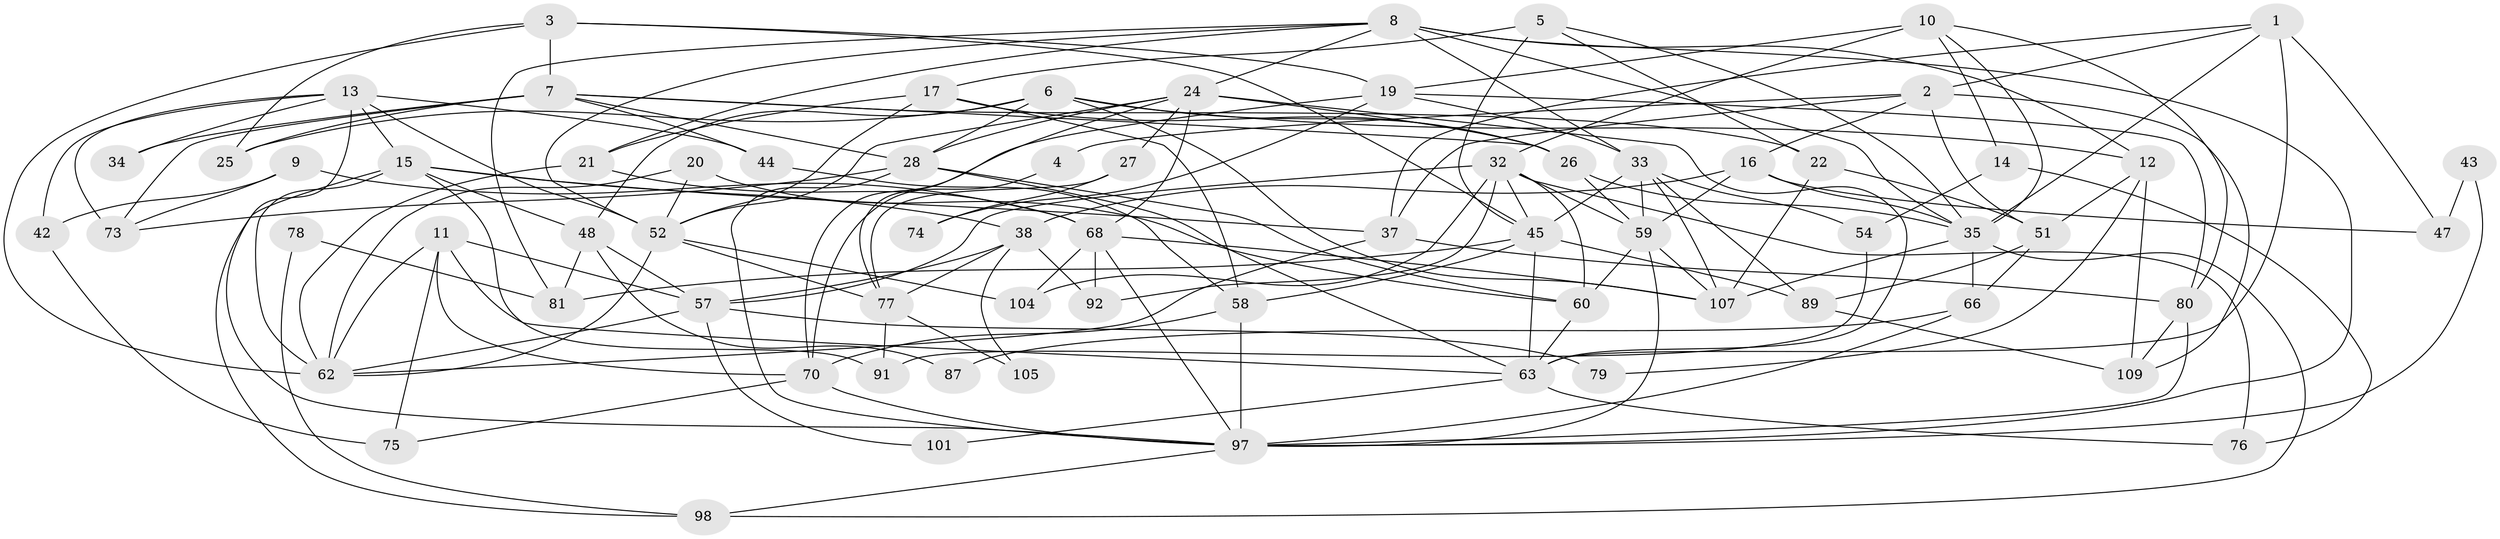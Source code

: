 // original degree distribution, {3: 0.28440366972477066, 4: 0.26605504587155965, 2: 0.10091743119266056, 5: 0.22018348623853212, 6: 0.11926605504587157, 7: 0.009174311926605505}
// Generated by graph-tools (version 1.1) at 2025/11/02/27/25 16:11:24]
// undirected, 70 vertices, 171 edges
graph export_dot {
graph [start="1"]
  node [color=gray90,style=filled];
  1 [super="+88"];
  2 [super="+64"];
  3 [super="+69"];
  4;
  5 [super="+83"];
  6 [super="+61"];
  7 [super="+95"];
  8 [super="+23"];
  9;
  10 [super="+31"];
  11 [super="+30"];
  12 [super="+36"];
  13 [super="+65"];
  14;
  15 [super="+103"];
  16 [super="+18"];
  17 [super="+39"];
  19 [super="+29"];
  20 [super="+56"];
  21;
  22 [super="+85"];
  24 [super="+49"];
  25;
  26 [super="+41"];
  27;
  28 [super="+93"];
  32 [super="+46"];
  33 [super="+40"];
  34;
  35 [super="+53"];
  37 [super="+55"];
  38 [super="+67"];
  42;
  43;
  44;
  45 [super="+50"];
  47;
  48 [super="+72"];
  51 [super="+84"];
  52 [super="+71"];
  54;
  57 [super="+102"];
  58 [super="+94"];
  59 [super="+99"];
  60 [super="+108"];
  62 [super="+96"];
  63 [super="+86"];
  66;
  68 [super="+90"];
  70 [super="+82"];
  73;
  74;
  75;
  76;
  77 [super="+106"];
  78;
  79;
  80;
  81;
  87;
  89;
  91;
  92;
  97 [super="+100"];
  98;
  101;
  104;
  105;
  107;
  109;
  1 -- 35;
  1 -- 37;
  1 -- 2;
  1 -- 63;
  1 -- 47;
  2 -- 109;
  2 -- 4 [weight=2];
  2 -- 37;
  2 -- 16;
  2 -- 51;
  3 -- 45;
  3 -- 19;
  3 -- 7;
  3 -- 25;
  3 -- 62;
  4 -- 70;
  5 -- 45;
  5 -- 35;
  5 -- 22;
  5 -- 17;
  6 -- 25;
  6 -- 48;
  6 -- 26;
  6 -- 107;
  6 -- 28;
  6 -- 12;
  7 -- 22 [weight=2];
  7 -- 25;
  7 -- 28;
  7 -- 34;
  7 -- 73;
  7 -- 44;
  7 -- 26;
  8 -- 21;
  8 -- 24;
  8 -- 33;
  8 -- 35;
  8 -- 81;
  8 -- 97;
  8 -- 12;
  8 -- 52;
  9 -- 68;
  9 -- 73;
  9 -- 42;
  10 -- 14;
  10 -- 80;
  10 -- 32 [weight=2];
  10 -- 35;
  10 -- 19;
  11 -- 63;
  11 -- 75;
  11 -- 70;
  11 -- 62;
  11 -- 57;
  12 -- 79 [weight=2];
  12 -- 51;
  12 -- 109;
  13 -- 15;
  13 -- 34;
  13 -- 44;
  13 -- 73;
  13 -- 97;
  13 -- 42;
  13 -- 52;
  14 -- 76;
  14 -- 54;
  15 -- 48;
  15 -- 98;
  15 -- 37;
  15 -- 38;
  15 -- 91;
  15 -- 62;
  16 -- 38;
  16 -- 47;
  16 -- 35;
  16 -- 59;
  17 -- 21 [weight=2];
  17 -- 58;
  17 -- 52;
  17 -- 26;
  19 -- 74;
  19 -- 33;
  19 -- 80;
  19 -- 70;
  20 -- 52;
  20 -- 60;
  20 -- 62;
  21 -- 68;
  21 -- 62;
  22 -- 107;
  22 -- 51;
  24 -- 63;
  24 -- 27;
  24 -- 28;
  24 -- 68;
  24 -- 52;
  24 -- 26;
  24 -- 77;
  26 -- 35;
  26 -- 59;
  27 -- 74;
  27 -- 77;
  28 -- 73;
  28 -- 97;
  28 -- 63;
  28 -- 60;
  32 -- 60;
  32 -- 76;
  32 -- 104;
  32 -- 57;
  32 -- 92;
  32 -- 45;
  32 -- 59;
  33 -- 89;
  33 -- 54;
  33 -- 107;
  33 -- 45;
  33 -- 59;
  35 -- 66;
  35 -- 107;
  35 -- 98;
  37 -- 62;
  37 -- 80;
  38 -- 57;
  38 -- 105;
  38 -- 92;
  38 -- 77;
  42 -- 75;
  43 -- 47;
  43 -- 97;
  44 -- 58;
  45 -- 81;
  45 -- 58;
  45 -- 89;
  45 -- 63;
  48 -- 81;
  48 -- 87;
  48 -- 57;
  51 -- 66;
  51 -- 89;
  52 -- 62;
  52 -- 77;
  52 -- 104;
  54 -- 91;
  57 -- 101;
  57 -- 62;
  57 -- 79;
  58 -- 97;
  58 -- 70;
  59 -- 107;
  59 -- 97;
  59 -- 60;
  60 -- 63;
  63 -- 76;
  63 -- 101;
  66 -- 97;
  66 -- 87;
  68 -- 107;
  68 -- 104;
  68 -- 92;
  68 -- 97;
  70 -- 75;
  70 -- 97;
  77 -- 105;
  77 -- 91;
  78 -- 98;
  78 -- 81;
  80 -- 97;
  80 -- 109;
  89 -- 109;
  97 -- 98;
}
